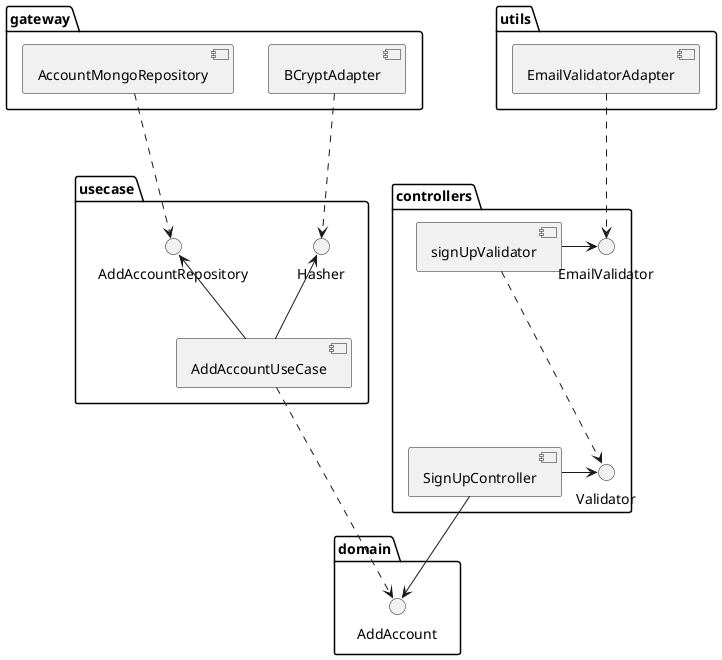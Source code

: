 @startuml signup

package controllers {
  [SignUpController] -> () Validator
  [signUpValidator] -.-> () Validator
  [signUpValidator] -> () EmailValidator
}

package utils {
    [EmailValidatorAdapter]
}

package domain {
    () AddAccount
}

package usecase {
    () AddAccountRepository <-- [AddAccountUseCase]
    () Hasher <-- [AddAccountUseCase]
}

package gateway {
    [AccountMongoRepository]
    [BCryptAdapter]
}

EmailValidatorAdapter -.-> EmailValidator
SignUpController --> AddAccount
AddAccountUseCase -.-> AddAccount
AccountMongoRepository -.-> AddAccountRepository
BCryptAdapter -.-> Hasher

@enduml
